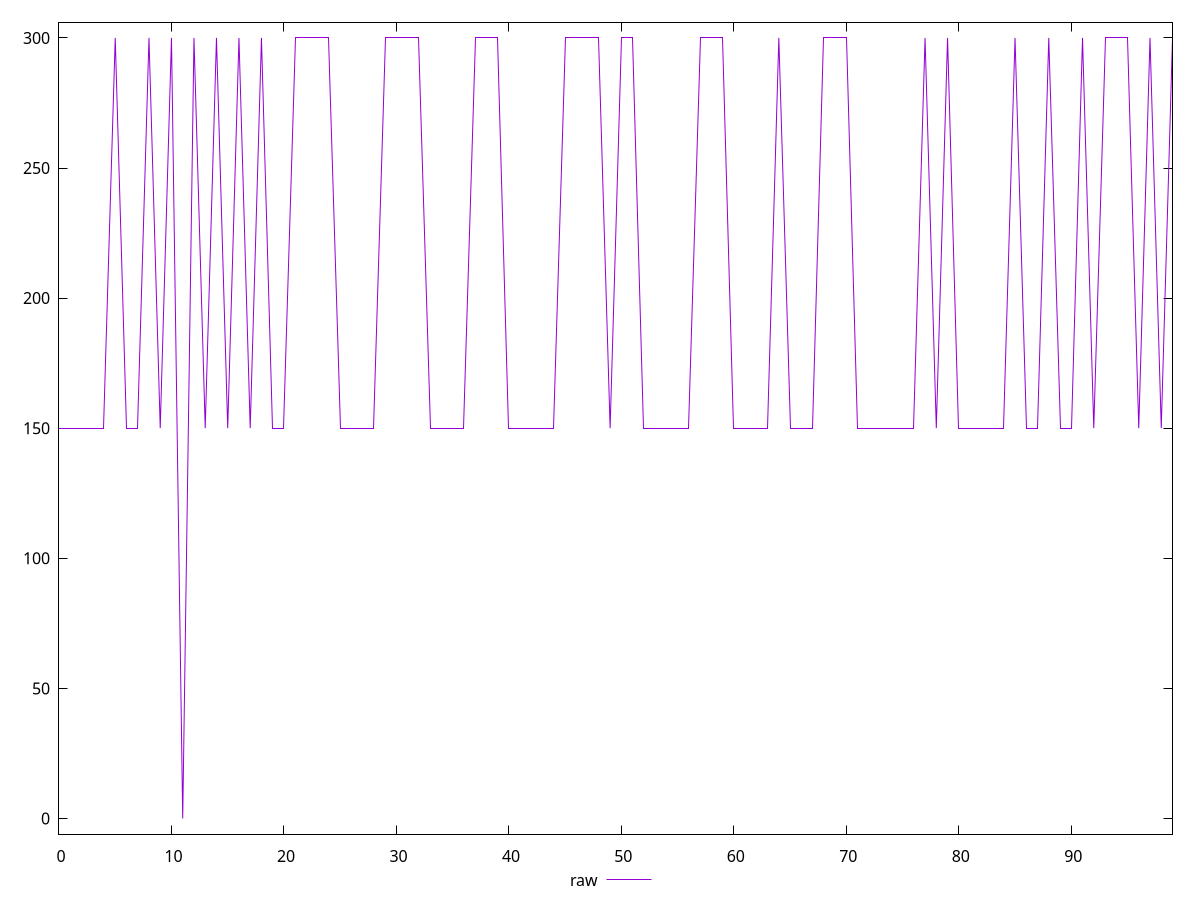 reset

$raw <<EOF
0 150
1 150
2 150
3 150
4 150
5 300
6 150
7 150
8 300
9 150
10 300
11 0
12 300
13 150
14 300
15 150
16 300
17 150
18 300
19 150
20 150
21 300
22 300
23 300
24 300
25 150
26 150
27 150
28 150
29 300
30 300
31 300
32 300
33 150
34 150
35 150
36 150
37 300
38 300
39 300
40 150
41 150
42 150
43 150
44 150
45 300
46 300
47 300
48 300
49 150
50 300
51 300
52 150
53 150
54 150
55 150
56 150
57 300
58 300
59 300
60 150
61 150
62 150
63 150
64 300
65 150
66 150
67 150
68 300
69 300
70 300
71 150
72 150
73 150
74 150
75 150
76 150
77 300
78 150
79 300
80 150
81 150
82 150
83 150
84 150
85 300
86 150
87 150
88 300
89 150
90 150
91 300
92 150
93 300
94 300
95 300
96 150
97 300
98 150
99 300
EOF

set key outside below
set xrange [0:99]
set yrange [-6:306]
set trange [-6:306]
set terminal svg size 640, 500 enhanced background rgb 'white'
set output "report_00017_2021-02-10T15-08-03.406Z/offscreen-images/samples/pages/raw/values.svg"

plot $raw title "raw" with line

reset
